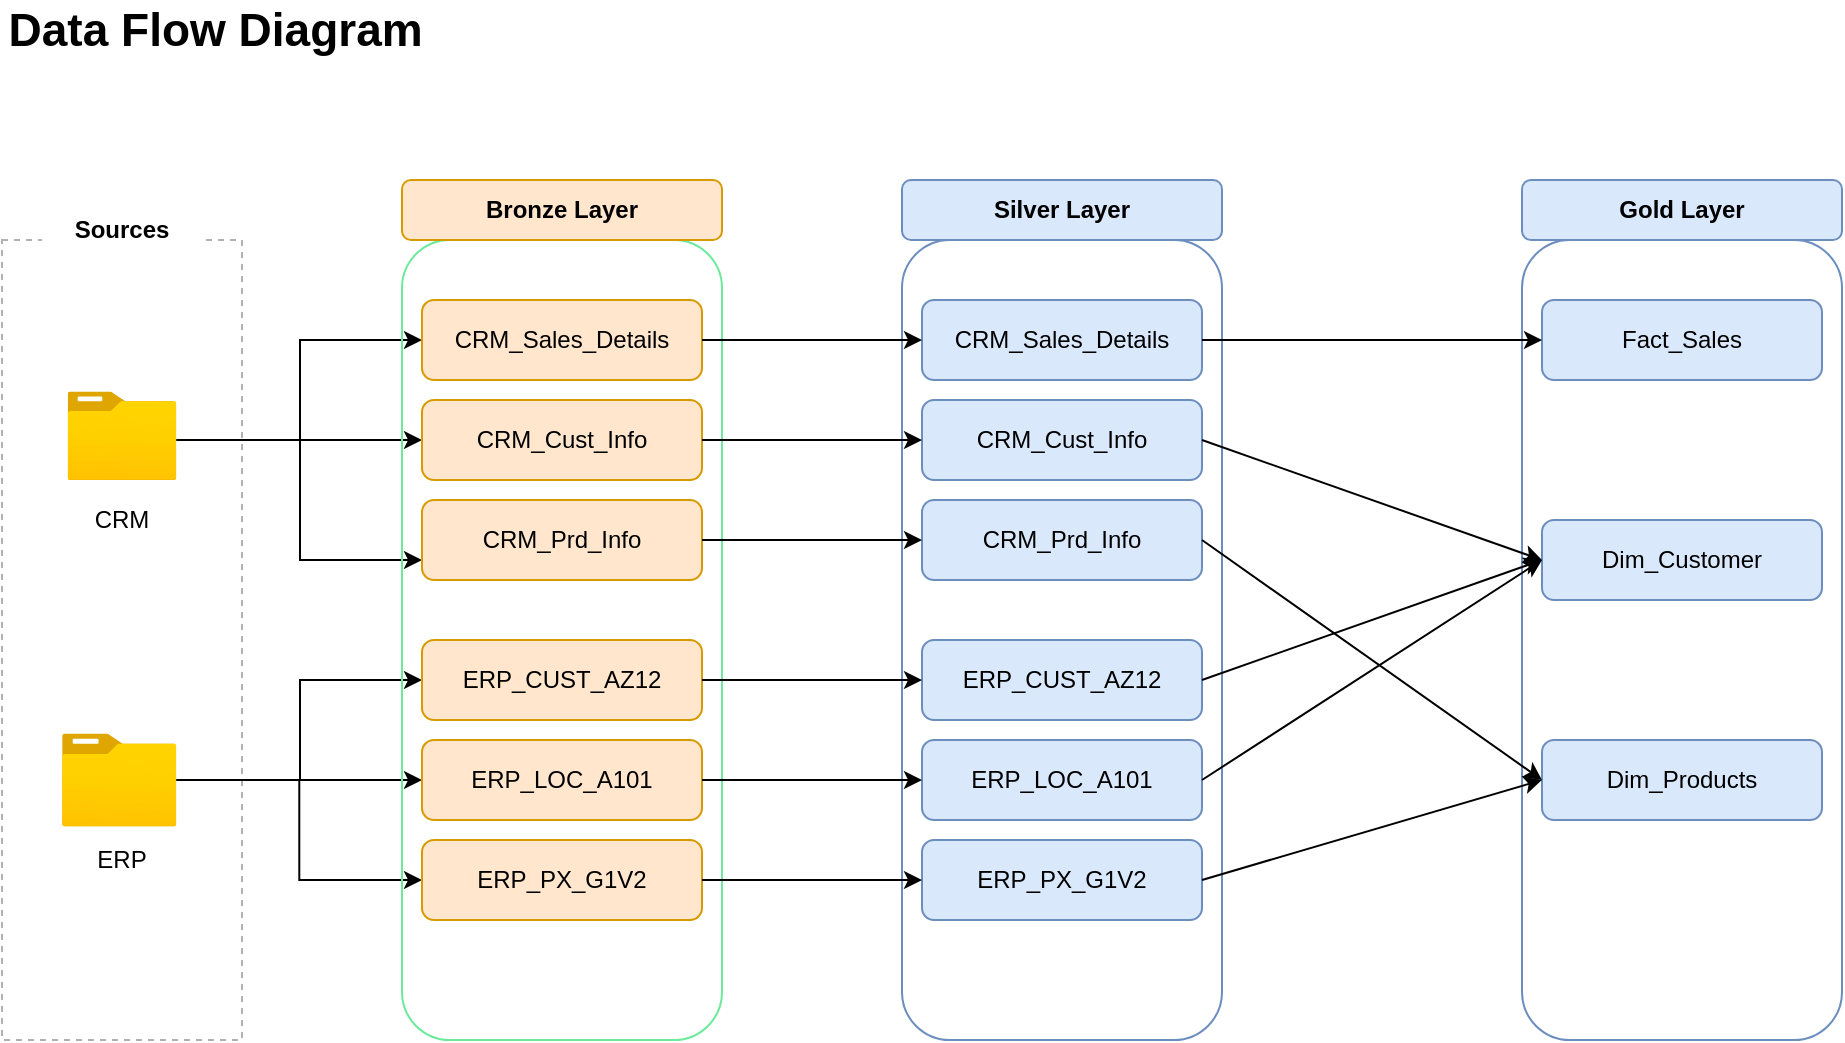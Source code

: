 <mxfile version="28.1.2">
  <diagram name="Page-1" id="daXT-2Cf9IaRF73wDWjG">
    <mxGraphModel dx="286" dy="587" grid="1" gridSize="10" guides="1" tooltips="1" connect="1" arrows="1" fold="1" page="1" pageScale="1" pageWidth="850" pageHeight="1100" math="0" shadow="0">
      <root>
        <mxCell id="0" />
        <mxCell id="1" parent="0" />
        <mxCell id="tE0nVKzeiqROp4jNlfUs-2" value="" style="rounded=0;whiteSpace=wrap;html=1;fillColor=none;dashed=1;strokeColor=light-dark(#b5b0b0, #ededed);" parent="1" vertex="1">
          <mxGeometry y="120" width="120" height="400" as="geometry" />
        </mxCell>
        <mxCell id="tE0nVKzeiqROp4jNlfUs-3" value="" style="rounded=0;whiteSpace=wrap;html=1;fillColor=default;strokeColor=none;" parent="1" vertex="1">
          <mxGeometry x="20" y="100" width="80" height="30" as="geometry" />
        </mxCell>
        <mxCell id="tE0nVKzeiqROp4jNlfUs-4" value="&lt;b&gt;Sources&lt;/b&gt;" style="text;html=1;align=center;verticalAlign=middle;whiteSpace=wrap;rounded=0;fillColor=none;strokeColor=none;" parent="1" vertex="1">
          <mxGeometry x="30" y="100" width="60" height="30" as="geometry" />
        </mxCell>
        <mxCell id="tE0nVKzeiqROp4jNlfUs-6" value="&lt;b&gt;Data Flow Diagram&amp;nbsp;&lt;/b&gt;" style="text;html=1;align=center;verticalAlign=middle;whiteSpace=wrap;rounded=0;fontSize=23;" parent="1" vertex="1">
          <mxGeometry width="220" height="30" as="geometry" />
        </mxCell>
        <mxCell id="tE0nVKzeiqROp4jNlfUs-17" value="" style="edgeStyle=orthogonalEdgeStyle;rounded=0;orthogonalLoop=1;jettySize=auto;html=1;entryX=0;entryY=0.75;entryDx=0;entryDy=0;" parent="1" source="tE0nVKzeiqROp4jNlfUs-7" target="tE0nVKzeiqROp4jNlfUs-15" edge="1">
          <mxGeometry relative="1" as="geometry">
            <Array as="points">
              <mxPoint x="149" y="220" />
              <mxPoint x="149" y="280" />
            </Array>
          </mxGeometry>
        </mxCell>
        <mxCell id="tE0nVKzeiqROp4jNlfUs-18" value="" style="edgeStyle=orthogonalEdgeStyle;rounded=0;orthogonalLoop=1;jettySize=auto;html=1;entryX=0;entryY=0.5;entryDx=0;entryDy=0;" parent="1" source="tE0nVKzeiqROp4jNlfUs-7" target="tE0nVKzeiqROp4jNlfUs-14" edge="1">
          <mxGeometry relative="1" as="geometry">
            <Array as="points">
              <mxPoint x="110" y="220" />
              <mxPoint x="110" y="220" />
            </Array>
          </mxGeometry>
        </mxCell>
        <mxCell id="tE0nVKzeiqROp4jNlfUs-19" value="" style="edgeStyle=orthogonalEdgeStyle;rounded=0;orthogonalLoop=1;jettySize=auto;html=1;entryX=0;entryY=0.5;entryDx=0;entryDy=0;" parent="1" source="tE0nVKzeiqROp4jNlfUs-7" target="tE0nVKzeiqROp4jNlfUs-13" edge="1">
          <mxGeometry relative="1" as="geometry">
            <Array as="points">
              <mxPoint x="149" y="220" />
              <mxPoint x="149" y="170" />
            </Array>
          </mxGeometry>
        </mxCell>
        <mxCell id="tE0nVKzeiqROp4jNlfUs-7" value="" style="image;aspect=fixed;html=1;points=[];align=center;fontSize=12;image=img/lib/azure2/general/Folder_Blank.svg;" parent="1" vertex="1">
          <mxGeometry x="32.75" y="195.77" width="54.5" height="44.23" as="geometry" />
        </mxCell>
        <mxCell id="tE0nVKzeiqROp4jNlfUs-8" value="CRM" style="text;html=1;align=center;verticalAlign=middle;whiteSpace=wrap;rounded=0;" parent="1" vertex="1">
          <mxGeometry x="40" y="250" width="40" height="20" as="geometry" />
        </mxCell>
        <mxCell id="tE0nVKzeiqROp4jNlfUs-26" value="" style="edgeStyle=orthogonalEdgeStyle;rounded=0;orthogonalLoop=1;jettySize=auto;html=1;fontFamily=Helvetica;fontSize=12;fontColor=default;entryX=0;entryY=0.5;entryDx=0;entryDy=0;" parent="1" source="tE0nVKzeiqROp4jNlfUs-9" target="tE0nVKzeiqROp4jNlfUs-21" edge="1">
          <mxGeometry relative="1" as="geometry">
            <Array as="points">
              <mxPoint x="149" y="390" />
              <mxPoint x="149" y="340" />
            </Array>
          </mxGeometry>
        </mxCell>
        <mxCell id="tE0nVKzeiqROp4jNlfUs-27" value="" style="edgeStyle=orthogonalEdgeStyle;rounded=0;orthogonalLoop=1;jettySize=auto;html=1;fontFamily=Helvetica;fontSize=12;fontColor=default;" parent="1" source="tE0nVKzeiqROp4jNlfUs-9" target="tE0nVKzeiqROp4jNlfUs-22" edge="1">
          <mxGeometry relative="1" as="geometry" />
        </mxCell>
        <mxCell id="tE0nVKzeiqROp4jNlfUs-28" value="" style="edgeStyle=orthogonalEdgeStyle;rounded=0;orthogonalLoop=1;jettySize=auto;html=1;fontFamily=Helvetica;fontSize=12;fontColor=default;entryX=0;entryY=0.5;entryDx=0;entryDy=0;" parent="1" source="tE0nVKzeiqROp4jNlfUs-9" target="tE0nVKzeiqROp4jNlfUs-24" edge="1">
          <mxGeometry relative="1" as="geometry" />
        </mxCell>
        <mxCell id="tE0nVKzeiqROp4jNlfUs-9" value="" style="image;aspect=fixed;html=1;points=[];align=center;fontSize=12;image=img/lib/azure2/general/Folder_Blank.svg;" parent="1" vertex="1">
          <mxGeometry x="30" y="366.77" width="57.25" height="46.46" as="geometry" />
        </mxCell>
        <mxCell id="tE0nVKzeiqROp4jNlfUs-10" value="ERP" style="text;html=1;align=center;verticalAlign=middle;whiteSpace=wrap;rounded=0;" parent="1" vertex="1">
          <mxGeometry x="40" y="420" width="40" height="20" as="geometry" />
        </mxCell>
        <mxCell id="tE0nVKzeiqROp4jNlfUs-11" value="" style="rounded=1;whiteSpace=wrap;html=1;fillColor=none;strokeColor=light-dark(#6cea9c, #ededed);" parent="1" vertex="1">
          <mxGeometry x="200" y="120" width="160" height="400" as="geometry" />
        </mxCell>
        <mxCell id="tE0nVKzeiqROp4jNlfUs-12" value="Bronze Layer" style="rounded=1;whiteSpace=wrap;html=1;fillColor=#ffe6cc;strokeColor=#d79b00;fontStyle=1" parent="1" vertex="1">
          <mxGeometry x="200" y="90" width="160" height="30" as="geometry" />
        </mxCell>
        <mxCell id="tE0nVKzeiqROp4jNlfUs-13" value="CRM_Sales_Details" style="rounded=1;whiteSpace=wrap;html=1;fillColor=#ffe6cc;strokeColor=#d79b00;" parent="1" vertex="1">
          <mxGeometry x="210" y="150" width="140" height="40" as="geometry" />
        </mxCell>
        <mxCell id="tE0nVKzeiqROp4jNlfUs-14" value="CRM_Cust_Info" style="rounded=1;whiteSpace=wrap;html=1;fillColor=#ffe6cc;strokeColor=#d79b00;" parent="1" vertex="1">
          <mxGeometry x="210" y="200" width="140" height="40" as="geometry" />
        </mxCell>
        <mxCell id="tE0nVKzeiqROp4jNlfUs-15" value="CRM_Prd_Info" style="rounded=1;whiteSpace=wrap;html=1;fillColor=#ffe6cc;strokeColor=#d79b00;" parent="1" vertex="1">
          <mxGeometry x="210" y="250" width="140" height="40" as="geometry" />
        </mxCell>
        <mxCell id="tE0nVKzeiqROp4jNlfUs-20" style="edgeStyle=orthogonalEdgeStyle;rounded=0;orthogonalLoop=1;jettySize=auto;html=1;exitX=0.5;exitY=1;exitDx=0;exitDy=0;" parent="1" source="tE0nVKzeiqROp4jNlfUs-10" target="tE0nVKzeiqROp4jNlfUs-10" edge="1">
          <mxGeometry relative="1" as="geometry" />
        </mxCell>
        <mxCell id="tE0nVKzeiqROp4jNlfUs-21" value="ERP_CUST_AZ12" style="rounded=1;whiteSpace=wrap;html=1;strokeColor=#d79b00;align=center;verticalAlign=middle;fontFamily=Helvetica;fontSize=12;fontColor=default;fillColor=#ffe6cc;" parent="1" vertex="1">
          <mxGeometry x="210" y="320" width="140" height="40" as="geometry" />
        </mxCell>
        <mxCell id="tE0nVKzeiqROp4jNlfUs-22" value="ERP_LOC_A101" style="whiteSpace=wrap;html=1;fillColor=#ffe6cc;strokeColor=#d79b00;rounded=1;" parent="1" vertex="1">
          <mxGeometry x="210" y="370" width="140" height="40" as="geometry" />
        </mxCell>
        <mxCell id="tE0nVKzeiqROp4jNlfUs-24" value="ERP_PX_G1V2" style="whiteSpace=wrap;html=1;fillColor=#ffe6cc;strokeColor=#d79b00;rounded=1;" parent="1" vertex="1">
          <mxGeometry x="210" y="420" width="140" height="40" as="geometry" />
        </mxCell>
        <mxCell id="j-aJIPQS8iTW6HnuvElw-1" value="" style="rounded=1;whiteSpace=wrap;html=1;fillColor=none;strokeColor=#6c8ebf;" parent="1" vertex="1">
          <mxGeometry x="450" y="120" width="160" height="400" as="geometry" />
        </mxCell>
        <mxCell id="j-aJIPQS8iTW6HnuvElw-2" value="Silver Layer" style="rounded=1;whiteSpace=wrap;html=1;fillColor=#dae8fc;strokeColor=#6c8ebf;fontStyle=1;" parent="1" vertex="1">
          <mxGeometry x="450" y="90" width="160" height="30" as="geometry" />
        </mxCell>
        <mxCell id="j-aJIPQS8iTW6HnuvElw-3" value="CRM_Sales_Details" style="rounded=1;whiteSpace=wrap;html=1;fillColor=#dae8fc;strokeColor=#6c8ebf;" parent="1" vertex="1">
          <mxGeometry x="460" y="150" width="140" height="40" as="geometry" />
        </mxCell>
        <mxCell id="j-aJIPQS8iTW6HnuvElw-4" value="CRM_Cust_Info" style="rounded=1;whiteSpace=wrap;html=1;fillColor=#dae8fc;strokeColor=#6c8ebf;" parent="1" vertex="1">
          <mxGeometry x="460" y="200" width="140" height="40" as="geometry" />
        </mxCell>
        <mxCell id="j-aJIPQS8iTW6HnuvElw-5" value="CRM_Prd_Info" style="rounded=1;whiteSpace=wrap;html=1;fillColor=#dae8fc;strokeColor=#6c8ebf;" parent="1" vertex="1">
          <mxGeometry x="460" y="250" width="140" height="40" as="geometry" />
        </mxCell>
        <mxCell id="j-aJIPQS8iTW6HnuvElw-6" value="ERP_CUST_AZ12" style="rounded=1;whiteSpace=wrap;html=1;strokeColor=#6c8ebf;align=center;verticalAlign=middle;fontFamily=Helvetica;fontSize=12;fillColor=#dae8fc;" parent="1" vertex="1">
          <mxGeometry x="460" y="320" width="140" height="40" as="geometry" />
        </mxCell>
        <mxCell id="j-aJIPQS8iTW6HnuvElw-7" value="ERP_LOC_A101" style="whiteSpace=wrap;html=1;fillColor=#dae8fc;strokeColor=#6c8ebf;rounded=1;" parent="1" vertex="1">
          <mxGeometry x="460" y="370" width="140" height="40" as="geometry" />
        </mxCell>
        <mxCell id="j-aJIPQS8iTW6HnuvElw-8" value="ERP_PX_G1V2" style="whiteSpace=wrap;html=1;fillColor=#dae8fc;strokeColor=#6c8ebf;rounded=1;" parent="1" vertex="1">
          <mxGeometry x="460" y="420" width="140" height="40" as="geometry" />
        </mxCell>
        <mxCell id="j-aJIPQS8iTW6HnuvElw-17" value="" style="endArrow=classic;html=1;rounded=0;exitX=1;exitY=0.5;exitDx=0;exitDy=0;entryX=0;entryY=0.5;entryDx=0;entryDy=0;" parent="1" source="tE0nVKzeiqROp4jNlfUs-13" target="j-aJIPQS8iTW6HnuvElw-3" edge="1">
          <mxGeometry width="50" height="50" relative="1" as="geometry">
            <mxPoint x="370" y="170" as="sourcePoint" />
            <mxPoint x="420" y="120" as="targetPoint" />
          </mxGeometry>
        </mxCell>
        <mxCell id="j-aJIPQS8iTW6HnuvElw-18" value="" style="endArrow=classic;html=1;rounded=0;exitX=1;exitY=0.5;exitDx=0;exitDy=0;entryX=0;entryY=0.5;entryDx=0;entryDy=0;" parent="1" source="tE0nVKzeiqROp4jNlfUs-24" target="j-aJIPQS8iTW6HnuvElw-8" edge="1">
          <mxGeometry width="50" height="50" relative="1" as="geometry">
            <mxPoint x="380" y="450" as="sourcePoint" />
            <mxPoint x="430" y="400" as="targetPoint" />
          </mxGeometry>
        </mxCell>
        <mxCell id="j-aJIPQS8iTW6HnuvElw-19" value="" style="endArrow=classic;html=1;rounded=0;exitX=1;exitY=0.5;exitDx=0;exitDy=0;entryX=0;entryY=0.5;entryDx=0;entryDy=0;" parent="1" source="tE0nVKzeiqROp4jNlfUs-22" target="j-aJIPQS8iTW6HnuvElw-7" edge="1">
          <mxGeometry width="50" height="50" relative="1" as="geometry">
            <mxPoint x="380" y="380" as="sourcePoint" />
            <mxPoint x="430" y="330" as="targetPoint" />
          </mxGeometry>
        </mxCell>
        <mxCell id="j-aJIPQS8iTW6HnuvElw-20" value="" style="endArrow=classic;html=1;rounded=0;exitX=1;exitY=0.5;exitDx=0;exitDy=0;entryX=0;entryY=0.5;entryDx=0;entryDy=0;" parent="1" source="tE0nVKzeiqROp4jNlfUs-21" target="j-aJIPQS8iTW6HnuvElw-6" edge="1">
          <mxGeometry width="50" height="50" relative="1" as="geometry">
            <mxPoint x="380" y="330" as="sourcePoint" />
            <mxPoint x="430" y="280" as="targetPoint" />
          </mxGeometry>
        </mxCell>
        <mxCell id="j-aJIPQS8iTW6HnuvElw-21" value="" style="endArrow=classic;html=1;rounded=0;exitX=1;exitY=0.5;exitDx=0;exitDy=0;" parent="1" source="tE0nVKzeiqROp4jNlfUs-15" target="j-aJIPQS8iTW6HnuvElw-5" edge="1">
          <mxGeometry width="50" height="50" relative="1" as="geometry">
            <mxPoint x="380" y="240" as="sourcePoint" />
            <mxPoint x="430" y="190" as="targetPoint" />
          </mxGeometry>
        </mxCell>
        <mxCell id="j-aJIPQS8iTW6HnuvElw-22" value="" style="endArrow=classic;html=1;rounded=0;exitX=1;exitY=0.5;exitDx=0;exitDy=0;entryX=0;entryY=0.5;entryDx=0;entryDy=0;" parent="1" source="tE0nVKzeiqROp4jNlfUs-14" target="j-aJIPQS8iTW6HnuvElw-4" edge="1">
          <mxGeometry width="50" height="50" relative="1" as="geometry">
            <mxPoint x="380" y="250" as="sourcePoint" />
            <mxPoint x="430" y="200" as="targetPoint" />
          </mxGeometry>
        </mxCell>
        <mxCell id="t1J6y8qoZnTzjVeYDGYQ-1" value="" style="rounded=1;whiteSpace=wrap;html=1;fillColor=none;strokeColor=#6c8ebf;" vertex="1" parent="1">
          <mxGeometry x="760" y="120" width="160" height="400" as="geometry" />
        </mxCell>
        <mxCell id="t1J6y8qoZnTzjVeYDGYQ-2" value="Gold Layer" style="rounded=1;whiteSpace=wrap;html=1;fillColor=#dae8fc;strokeColor=#6c8ebf;fontStyle=1;" vertex="1" parent="1">
          <mxGeometry x="760" y="90" width="160" height="30" as="geometry" />
        </mxCell>
        <mxCell id="t1J6y8qoZnTzjVeYDGYQ-3" value="Fact_Sales" style="rounded=1;whiteSpace=wrap;html=1;fillColor=#dae8fc;strokeColor=#6c8ebf;" vertex="1" parent="1">
          <mxGeometry x="770" y="150" width="140" height="40" as="geometry" />
        </mxCell>
        <mxCell id="t1J6y8qoZnTzjVeYDGYQ-4" value="Dim_Customer" style="rounded=1;whiteSpace=wrap;html=1;fillColor=#dae8fc;strokeColor=#6c8ebf;" vertex="1" parent="1">
          <mxGeometry x="770" y="260" width="140" height="40" as="geometry" />
        </mxCell>
        <mxCell id="t1J6y8qoZnTzjVeYDGYQ-5" value="Dim_Products" style="rounded=1;whiteSpace=wrap;html=1;fillColor=#dae8fc;strokeColor=#6c8ebf;" vertex="1" parent="1">
          <mxGeometry x="770" y="370" width="140" height="40" as="geometry" />
        </mxCell>
        <mxCell id="t1J6y8qoZnTzjVeYDGYQ-9" value="" style="endArrow=classic;html=1;rounded=0;exitX=1;exitY=0.5;exitDx=0;exitDy=0;entryX=0;entryY=0.5;entryDx=0;entryDy=0;" edge="1" parent="1" source="j-aJIPQS8iTW6HnuvElw-3" target="t1J6y8qoZnTzjVeYDGYQ-3">
          <mxGeometry width="50" height="50" relative="1" as="geometry">
            <mxPoint x="660" y="240" as="sourcePoint" />
            <mxPoint x="710" y="190" as="targetPoint" />
          </mxGeometry>
        </mxCell>
        <mxCell id="t1J6y8qoZnTzjVeYDGYQ-10" value="" style="endArrow=classic;html=1;rounded=0;exitX=1;exitY=0.5;exitDx=0;exitDy=0;entryX=0;entryY=0.5;entryDx=0;entryDy=0;" edge="1" parent="1" source="j-aJIPQS8iTW6HnuvElw-4" target="t1J6y8qoZnTzjVeYDGYQ-4">
          <mxGeometry width="50" height="50" relative="1" as="geometry">
            <mxPoint x="650" y="280" as="sourcePoint" />
            <mxPoint x="700" y="230" as="targetPoint" />
          </mxGeometry>
        </mxCell>
        <mxCell id="t1J6y8qoZnTzjVeYDGYQ-11" value="" style="endArrow=classic;html=1;rounded=0;exitX=1;exitY=0.5;exitDx=0;exitDy=0;entryX=0;entryY=0.5;entryDx=0;entryDy=0;" edge="1" parent="1" source="j-aJIPQS8iTW6HnuvElw-5" target="t1J6y8qoZnTzjVeYDGYQ-5">
          <mxGeometry width="50" height="50" relative="1" as="geometry">
            <mxPoint x="670" y="350" as="sourcePoint" />
            <mxPoint x="720" y="300" as="targetPoint" />
          </mxGeometry>
        </mxCell>
        <mxCell id="t1J6y8qoZnTzjVeYDGYQ-12" value="" style="endArrow=classic;html=1;rounded=0;exitX=1;exitY=0.5;exitDx=0;exitDy=0;entryX=0;entryY=0.5;entryDx=0;entryDy=0;" edge="1" parent="1" source="j-aJIPQS8iTW6HnuvElw-6" target="t1J6y8qoZnTzjVeYDGYQ-4">
          <mxGeometry width="50" height="50" relative="1" as="geometry">
            <mxPoint x="640" y="450" as="sourcePoint" />
            <mxPoint x="690" y="400" as="targetPoint" />
          </mxGeometry>
        </mxCell>
        <mxCell id="t1J6y8qoZnTzjVeYDGYQ-13" value="" style="endArrow=classic;html=1;rounded=0;exitX=1;exitY=0.5;exitDx=0;exitDy=0;entryX=0;entryY=0.5;entryDx=0;entryDy=0;" edge="1" parent="1" source="j-aJIPQS8iTW6HnuvElw-7" target="t1J6y8qoZnTzjVeYDGYQ-4">
          <mxGeometry width="50" height="50" relative="1" as="geometry">
            <mxPoint x="670" y="440" as="sourcePoint" />
            <mxPoint x="720" y="390" as="targetPoint" />
          </mxGeometry>
        </mxCell>
        <mxCell id="t1J6y8qoZnTzjVeYDGYQ-14" value="" style="endArrow=classic;html=1;rounded=0;exitX=1;exitY=0.5;exitDx=0;exitDy=0;entryX=0;entryY=0.5;entryDx=0;entryDy=0;" edge="1" parent="1" source="j-aJIPQS8iTW6HnuvElw-8" target="t1J6y8qoZnTzjVeYDGYQ-5">
          <mxGeometry width="50" height="50" relative="1" as="geometry">
            <mxPoint x="680" y="350" as="sourcePoint" />
            <mxPoint x="730" y="300" as="targetPoint" />
          </mxGeometry>
        </mxCell>
      </root>
    </mxGraphModel>
  </diagram>
</mxfile>

